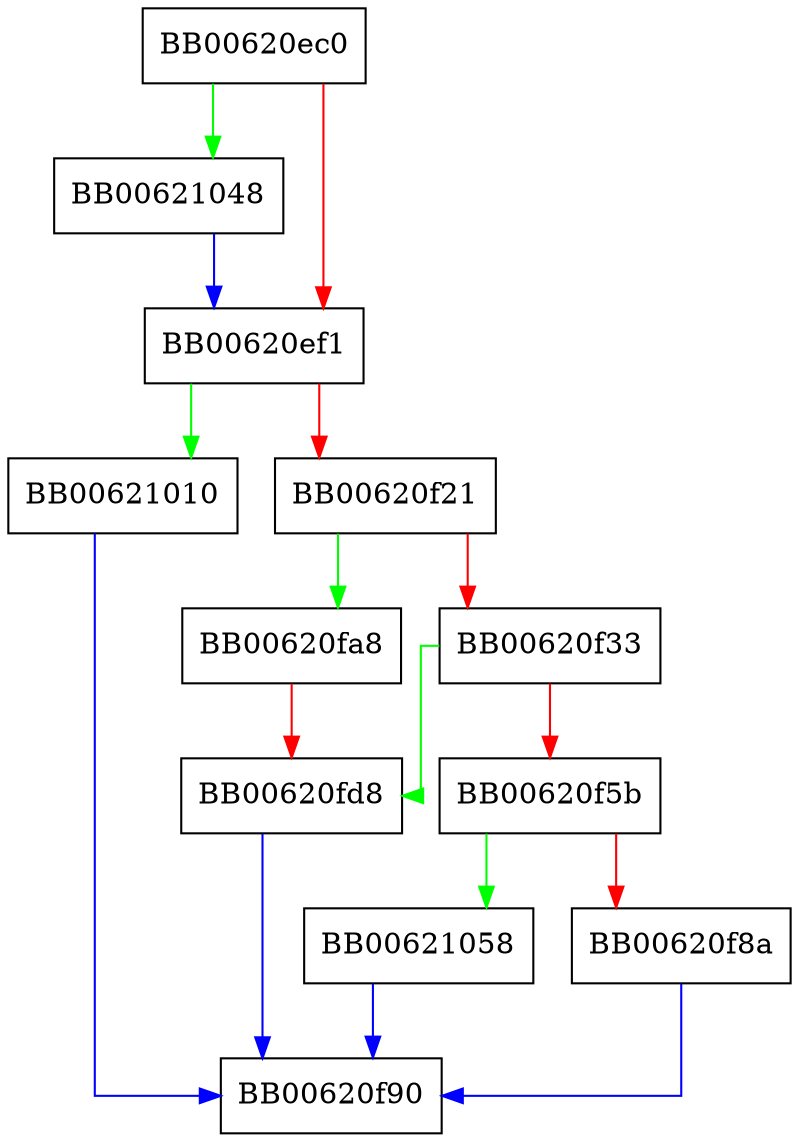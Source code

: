 digraph PKCS12_set_mac {
  node [shape="box"];
  graph [splines=ortho];
  BB00620ec0 -> BB00621048 [color="green"];
  BB00620ec0 -> BB00620ef1 [color="red"];
  BB00620ef1 -> BB00621010 [color="green"];
  BB00620ef1 -> BB00620f21 [color="red"];
  BB00620f21 -> BB00620fa8 [color="green"];
  BB00620f21 -> BB00620f33 [color="red"];
  BB00620f33 -> BB00620fd8 [color="green"];
  BB00620f33 -> BB00620f5b [color="red"];
  BB00620f5b -> BB00621058 [color="green"];
  BB00620f5b -> BB00620f8a [color="red"];
  BB00620f8a -> BB00620f90 [color="blue"];
  BB00620fa8 -> BB00620fd8 [color="red"];
  BB00620fd8 -> BB00620f90 [color="blue"];
  BB00621010 -> BB00620f90 [color="blue"];
  BB00621048 -> BB00620ef1 [color="blue"];
  BB00621058 -> BB00620f90 [color="blue"];
}